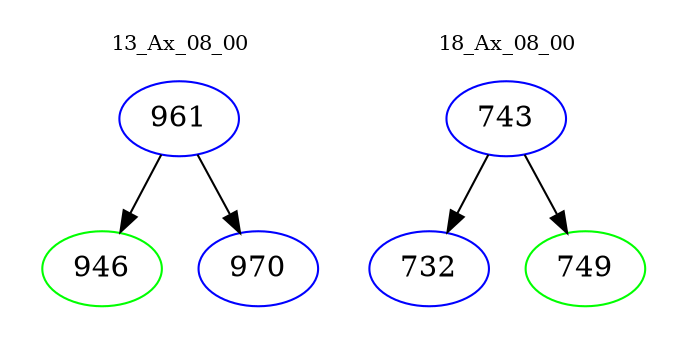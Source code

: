 digraph{
subgraph cluster_0 {
color = white
label = "13_Ax_08_00";
fontsize=10;
T0_961 [label="961", color="blue"]
T0_961 -> T0_946 [color="black"]
T0_946 [label="946", color="green"]
T0_961 -> T0_970 [color="black"]
T0_970 [label="970", color="blue"]
}
subgraph cluster_1 {
color = white
label = "18_Ax_08_00";
fontsize=10;
T1_743 [label="743", color="blue"]
T1_743 -> T1_732 [color="black"]
T1_732 [label="732", color="blue"]
T1_743 -> T1_749 [color="black"]
T1_749 [label="749", color="green"]
}
}
